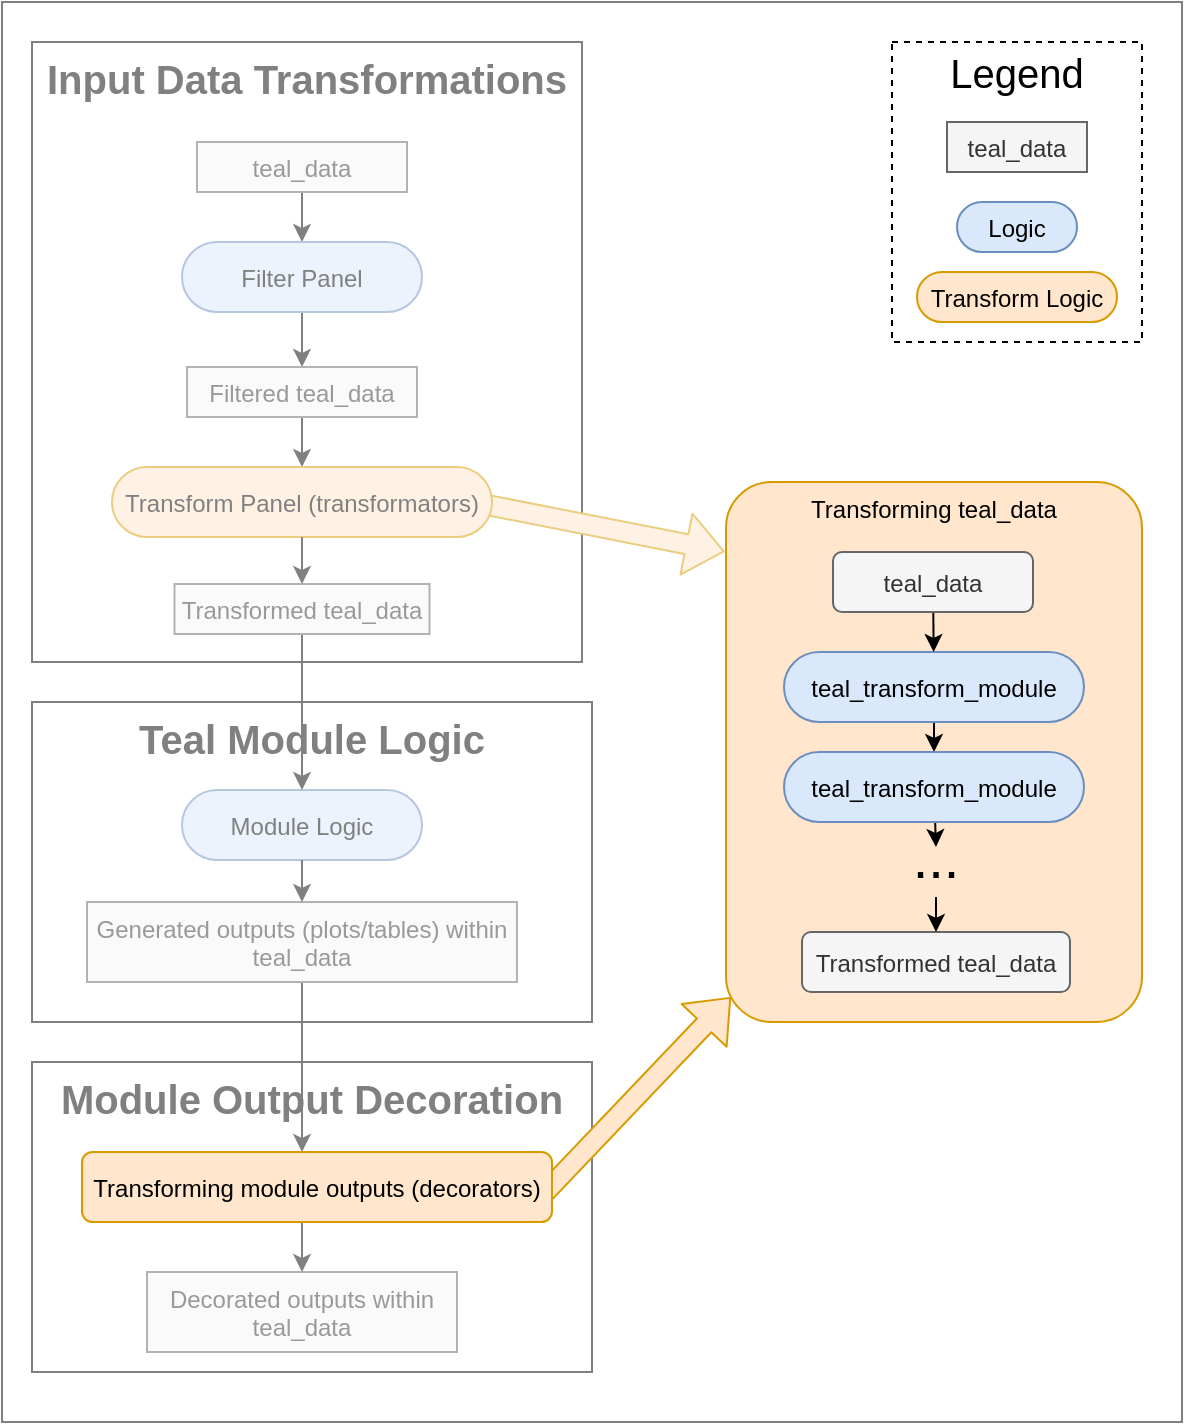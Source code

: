 <mxfile>
    <diagram name="Page-1" id="Af2CoAbSZcckCuTcOnmQ">
        <mxGraphModel dx="1748" dy="940" grid="1" gridSize="10" guides="1" tooltips="1" connect="1" arrows="1" fold="1" page="1" pageScale="1" pageWidth="827" pageHeight="1169" math="0" shadow="0">
            <root>
                <mxCell id="0"/>
                <mxCell id="1" parent="0"/>
                <mxCell id="78" value="&lt;span style=&quot;font-weight: 700; font-size: 20px;&quot;&gt;Input Data Transformations&lt;/span&gt;" style="rounded=0;whiteSpace=wrap;html=1;verticalAlign=top;fontSize=20;" parent="1" vertex="1">
                    <mxGeometry x="505" y="870" width="275" height="310" as="geometry"/>
                </mxCell>
                <mxCell id="151" value="" style="shape=flexArrow;endArrow=classic;html=1;strokeColor=#d79b00;fontSize=20;fillColor=#ffe6cc;entryX=-0.005;entryY=0.124;entryDx=0;entryDy=0;entryPerimeter=0;" parent="1" edge="1">
                    <mxGeometry width="50" height="50" relative="1" as="geometry">
                        <mxPoint x="725" y="1100" as="sourcePoint"/>
                        <mxPoint x="851.362" y="1124.823" as="targetPoint"/>
                    </mxGeometry>
                </mxCell>
                <mxCell id="76" value="&lt;span style=&quot;font-weight: 700; font-size: 20px;&quot;&gt;Module Output Decoration&lt;/span&gt;" style="rounded=0;whiteSpace=wrap;html=1;verticalAlign=top;fontSize=20;" parent="1" vertex="1">
                    <mxGeometry x="505" y="1380" width="280" height="155" as="geometry"/>
                </mxCell>
                <mxCell id="77" value="&lt;span style=&quot;font-weight: 700; font-size: 20px;&quot;&gt;Teal Module Logic&lt;/span&gt;" style="rounded=0;whiteSpace=wrap;html=1;verticalAlign=top;fontSize=20;" parent="1" vertex="1">
                    <mxGeometry x="505" y="1200" width="280" height="160" as="geometry"/>
                </mxCell>
                <mxCell id="79" value="" style="endArrow=classic;html=1;" parent="1" source="84" target="85" edge="1">
                    <mxGeometry width="50" height="50" relative="1" as="geometry"/>
                </mxCell>
                <mxCell id="80" value="" style="endArrow=classic;html=1;" parent="1" source="85" target="86" edge="1">
                    <mxGeometry width="50" height="50" relative="1" as="geometry"/>
                </mxCell>
                <mxCell id="81" value="" style="endArrow=classic;html=1;" parent="1" source="86" target="87" edge="1">
                    <mxGeometry width="50" height="50" relative="1" as="geometry"/>
                </mxCell>
                <mxCell id="83" value="" style="endArrow=classic;html=1;" parent="1" source="89" edge="1">
                    <mxGeometry width="50" height="50" relative="1" as="geometry">
                        <mxPoint x="640" y="1425" as="targetPoint"/>
                    </mxGeometry>
                </mxCell>
                <mxCell id="84" value="teal_data" style="rounded=1;fillColor=#f5f5f5;strokeColor=#666666;container=0;fontColor=#333333;arcSize=0;" parent="1" vertex="1">
                    <mxGeometry x="587.5" y="920" width="105" height="25" as="geometry"/>
                </mxCell>
                <mxCell id="85" value="Filter Panel" style="rounded=1;fillColor=#dae8fc;strokeColor=#6c8ebf;container=0;glass=0;arcSize=50;" parent="1" vertex="1">
                    <mxGeometry x="580" y="970" width="120" height="35" as="geometry"/>
                </mxCell>
                <mxCell id="86" value="Filtered teal_data" style="rounded=1;fillColor=#f5f5f5;strokeColor=#666666;container=0;fontColor=#333333;arcSize=0;" parent="1" vertex="1">
                    <mxGeometry x="582.5" y="1032.5" width="115" height="25" as="geometry"/>
                </mxCell>
                <mxCell id="87" value="Transform Panel (transformators)" style="rounded=1;fillColor=#ffe6cc;strokeColor=#d79b00;arcSize=50;" parent="1" vertex="1">
                    <mxGeometry x="545" y="1082.5" width="190" height="35" as="geometry"/>
                </mxCell>
                <mxCell id="88" value="Module Logic" style="rounded=1;fillColor=#dae8fc;strokeColor=#6c8ebf;arcSize=50;" parent="1" vertex="1">
                    <mxGeometry x="580" y="1244" width="120" height="35" as="geometry"/>
                </mxCell>
                <mxCell id="89" value="Generated outputs (plots/tables) within&#10;teal_data" style="rounded=1;fillColor=#f5f5f5;strokeColor=#666666;fontColor=#333333;arcSize=0;" parent="1" vertex="1">
                    <mxGeometry x="532.5" y="1300" width="215" height="40" as="geometry"/>
                </mxCell>
                <mxCell id="90" value="" style="endArrow=classic;html=1;" parent="1" source="88" target="89" edge="1">
                    <mxGeometry width="50" height="50" relative="1" as="geometry"/>
                </mxCell>
                <mxCell id="92" value="Decorated outputs within&#10;teal_data" style="rounded=1;fillColor=#f5f5f5;strokeColor=#666666;fontColor=#333333;arcSize=0;" parent="1" vertex="1">
                    <mxGeometry x="562.5" y="1485" width="155" height="40" as="geometry"/>
                </mxCell>
                <mxCell id="93" value="" style="endArrow=classic;html=1;" parent="1" target="92" edge="1">
                    <mxGeometry width="50" height="50" relative="1" as="geometry">
                        <mxPoint x="640" y="1460" as="sourcePoint"/>
                    </mxGeometry>
                </mxCell>
                <mxCell id="198" style="edgeStyle=none;html=1;" edge="1" parent="1" source="196" target="88">
                    <mxGeometry relative="1" as="geometry"/>
                </mxCell>
                <mxCell id="196" value="Transformed teal_data" style="rounded=1;fillColor=#f5f5f5;strokeColor=#666666;container=0;fontColor=#333333;arcSize=0;" vertex="1" parent="1">
                    <mxGeometry x="576.25" y="1141" width="127.5" height="25" as="geometry"/>
                </mxCell>
                <mxCell id="197" value="" style="endArrow=classic;html=1;" edge="1" parent="1" target="196">
                    <mxGeometry width="50" height="50" relative="1" as="geometry">
                        <mxPoint x="640" y="1117.5" as="sourcePoint"/>
                        <mxPoint x="640" y="1244" as="targetPoint"/>
                    </mxGeometry>
                </mxCell>
                <mxCell id="199" value="" style="rounded=0;whiteSpace=wrap;html=1;fillColor=#FFFFFF;opacity=50;" vertex="1" parent="1">
                    <mxGeometry x="490" y="850" width="590" height="710" as="geometry"/>
                </mxCell>
                <mxCell id="200" value="" style="shape=flexArrow;endArrow=classic;html=1;strokeColor=#d79b00;fontSize=20;fillColor=#ffe6cc;entryX=0.012;entryY=0.954;entryDx=0;entryDy=0;entryPerimeter=0;" edge="1" parent="1" target="202">
                    <mxGeometry width="50" height="50" relative="1" as="geometry">
                        <mxPoint x="757" y="1450" as="sourcePoint"/>
                        <mxPoint x="827" y="1370" as="targetPoint"/>
                    </mxGeometry>
                </mxCell>
                <mxCell id="201" value="Transforming module outputs (decorators)" style="rounded=1;fillColor=#ffe6cc;strokeColor=#d79b00;" vertex="1" parent="1">
                    <mxGeometry x="530" y="1425" width="235" height="35" as="geometry"/>
                </mxCell>
                <mxCell id="202" value="Transforming teal_data" style="rounded=1;fillColor=#ffe6cc;strokeColor=#d79b00;arcSize=11;verticalAlign=top;" vertex="1" parent="1">
                    <mxGeometry x="852" y="1090" width="208" height="270" as="geometry"/>
                </mxCell>
                <mxCell id="203" style="edgeStyle=none;html=1;strokeColor=#000000;fontSize=28;" edge="1" parent="1" source="204" target="208">
                    <mxGeometry relative="1" as="geometry"/>
                </mxCell>
                <mxCell id="204" value="teal_transform_module" style="rounded=1;fillColor=#dae8fc;strokeColor=#6c8ebf;container=0;glass=0;arcSize=50;" vertex="1" parent="1">
                    <mxGeometry x="881" y="1175" width="150" height="35" as="geometry"/>
                </mxCell>
                <mxCell id="205" style="edgeStyle=none;html=1;strokeColor=#000000;fontSize=28;" edge="1" parent="1" source="206" target="204">
                    <mxGeometry relative="1" as="geometry"/>
                </mxCell>
                <mxCell id="206" value="teal_data" style="rounded=1;fillColor=#f5f5f5;strokeColor=#666666;container=0;fontColor=#333333;" vertex="1" parent="1">
                    <mxGeometry x="905.5" y="1125" width="100" height="30" as="geometry"/>
                </mxCell>
                <mxCell id="207" style="edgeStyle=none;html=1;entryX=0.5;entryY=0;entryDx=0;entryDy=0;strokeColor=#000000;fontSize=28;" edge="1" parent="1" source="208" target="211">
                    <mxGeometry relative="1" as="geometry"/>
                </mxCell>
                <mxCell id="208" value="teal_transform_module" style="rounded=1;fillColor=#dae8fc;strokeColor=#6c8ebf;container=0;glass=0;arcSize=50;" vertex="1" parent="1">
                    <mxGeometry x="881" y="1225" width="150" height="35" as="geometry"/>
                </mxCell>
                <mxCell id="209" value="Transformed teal_data" style="rounded=1;fillColor=#f5f5f5;strokeColor=#666666;container=0;fontColor=#333333;" vertex="1" parent="1">
                    <mxGeometry x="890" y="1315" width="134" height="30" as="geometry"/>
                </mxCell>
                <mxCell id="210" style="edgeStyle=none;html=1;strokeColor=#000000;fontSize=28;" edge="1" parent="1" source="211" target="209">
                    <mxGeometry relative="1" as="geometry"/>
                </mxCell>
                <mxCell id="211" value="..." style="text;html=1;strokeColor=none;fillColor=none;align=center;verticalAlign=bottom;whiteSpace=wrap;rounded=0;fontSize=28;" vertex="1" parent="1">
                    <mxGeometry x="927" y="1272.5" width="60" height="25" as="geometry"/>
                </mxCell>
                <mxCell id="212" value="" style="rounded=0;whiteSpace=wrap;html=1;fontSize=28;dashed=1;" vertex="1" parent="1">
                    <mxGeometry x="935" y="870" width="125" height="150" as="geometry"/>
                </mxCell>
                <mxCell id="213" value="Logic" style="rounded=1;fillColor=#dae8fc;strokeColor=#6c8ebf;container=0;glass=0;arcSize=50;" vertex="1" parent="1">
                    <mxGeometry x="967.5" y="950" width="60" height="25" as="geometry"/>
                </mxCell>
                <mxCell id="214" value="teal_data" style="rounded=1;fillColor=#f5f5f5;strokeColor=#666666;container=0;fontColor=#333333;arcSize=0;" vertex="1" parent="1">
                    <mxGeometry x="962.5" y="910" width="70" height="25" as="geometry"/>
                </mxCell>
                <mxCell id="215" value="Transform Logic" style="rounded=1;fillColor=#ffe6cc;strokeColor=#d79b00;arcSize=50;" vertex="1" parent="1">
                    <mxGeometry x="947.5" y="985" width="100" height="25" as="geometry"/>
                </mxCell>
                <mxCell id="216" value="Legend" style="text;html=1;strokeColor=none;fillColor=none;align=center;verticalAlign=middle;whiteSpace=wrap;rounded=0;fontSize=20;fontStyle=0" vertex="1" parent="1">
                    <mxGeometry x="945" y="870" width="105" height="30" as="geometry"/>
                </mxCell>
            </root>
        </mxGraphModel>
    </diagram>
</mxfile>